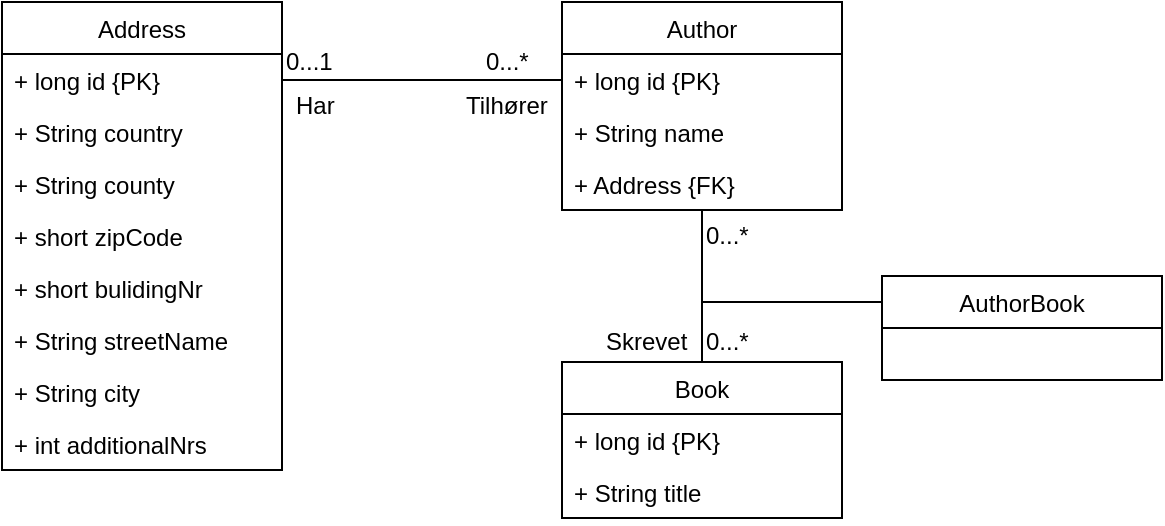 <mxfile version="12.1.7" type="device" pages="1"><diagram name="Page-1" id="c4acf3e9-155e-7222-9cf6-157b1a14988f"><mxGraphModel dx="1006" dy="688" grid="1" gridSize="10" guides="1" tooltips="1" connect="1" arrows="1" fold="1" page="0" pageScale="1" pageWidth="850" pageHeight="1100" background="#ffffff" math="0" shadow="0"><root><mxCell id="0"/><mxCell id="1" parent="0"/><mxCell id="axmRaRd2q9FfpyoHwWBL-1" value="Address" style="swimlane;fontStyle=0;childLayout=stackLayout;horizontal=1;startSize=26;fillColor=none;horizontalStack=0;resizeParent=1;resizeParentMax=0;resizeLast=0;collapsible=1;marginBottom=0;" vertex="1" parent="1"><mxGeometry x="80" y="80" width="140" height="234" as="geometry"/></mxCell><mxCell id="axmRaRd2q9FfpyoHwWBL-2" value="+ long id {PK}" style="text;strokeColor=none;fillColor=none;align=left;verticalAlign=top;spacingLeft=4;spacingRight=4;overflow=hidden;rotatable=0;points=[[0,0.5],[1,0.5]];portConstraint=eastwest;" vertex="1" parent="axmRaRd2q9FfpyoHwWBL-1"><mxGeometry y="26" width="140" height="26" as="geometry"/></mxCell><mxCell id="axmRaRd2q9FfpyoHwWBL-3" value="+ String country" style="text;strokeColor=none;fillColor=none;align=left;verticalAlign=top;spacingLeft=4;spacingRight=4;overflow=hidden;rotatable=0;points=[[0,0.5],[1,0.5]];portConstraint=eastwest;" vertex="1" parent="axmRaRd2q9FfpyoHwWBL-1"><mxGeometry y="52" width="140" height="26" as="geometry"/></mxCell><mxCell id="axmRaRd2q9FfpyoHwWBL-21" value="+ String county" style="text;strokeColor=none;fillColor=none;align=left;verticalAlign=top;spacingLeft=4;spacingRight=4;overflow=hidden;rotatable=0;points=[[0,0.5],[1,0.5]];portConstraint=eastwest;" vertex="1" parent="axmRaRd2q9FfpyoHwWBL-1"><mxGeometry y="78" width="140" height="26" as="geometry"/></mxCell><mxCell id="axmRaRd2q9FfpyoHwWBL-19" value="+ short zipCode" style="text;strokeColor=none;fillColor=none;align=left;verticalAlign=top;spacingLeft=4;spacingRight=4;overflow=hidden;rotatable=0;points=[[0,0.5],[1,0.5]];portConstraint=eastwest;" vertex="1" parent="axmRaRd2q9FfpyoHwWBL-1"><mxGeometry y="104" width="140" height="26" as="geometry"/></mxCell><mxCell id="axmRaRd2q9FfpyoHwWBL-20" value="+ short bulidingNr" style="text;strokeColor=none;fillColor=none;align=left;verticalAlign=top;spacingLeft=4;spacingRight=4;overflow=hidden;rotatable=0;points=[[0,0.5],[1,0.5]];portConstraint=eastwest;" vertex="1" parent="axmRaRd2q9FfpyoHwWBL-1"><mxGeometry y="130" width="140" height="26" as="geometry"/></mxCell><mxCell id="axmRaRd2q9FfpyoHwWBL-4" value="+ String streetName" style="text;strokeColor=none;fillColor=none;align=left;verticalAlign=top;spacingLeft=4;spacingRight=4;overflow=hidden;rotatable=0;points=[[0,0.5],[1,0.5]];portConstraint=eastwest;" vertex="1" parent="axmRaRd2q9FfpyoHwWBL-1"><mxGeometry y="156" width="140" height="26" as="geometry"/></mxCell><mxCell id="axmRaRd2q9FfpyoHwWBL-23" value="+ String city" style="text;strokeColor=none;fillColor=none;align=left;verticalAlign=top;spacingLeft=4;spacingRight=4;overflow=hidden;rotatable=0;points=[[0,0.5],[1,0.5]];portConstraint=eastwest;" vertex="1" parent="axmRaRd2q9FfpyoHwWBL-1"><mxGeometry y="182" width="140" height="26" as="geometry"/></mxCell><mxCell id="axmRaRd2q9FfpyoHwWBL-22" value="+ int additionalNrs" style="text;strokeColor=none;fillColor=none;align=left;verticalAlign=top;spacingLeft=4;spacingRight=4;overflow=hidden;rotatable=0;points=[[0,0.5],[1,0.5]];portConstraint=eastwest;" vertex="1" parent="axmRaRd2q9FfpyoHwWBL-1"><mxGeometry y="208" width="140" height="26" as="geometry"/></mxCell><mxCell id="axmRaRd2q9FfpyoHwWBL-24" style="edgeStyle=orthogonalEdgeStyle;rounded=0;orthogonalLoop=1;jettySize=auto;html=1;exitX=0.5;exitY=1;exitDx=0;exitDy=0;entryX=0.5;entryY=0;entryDx=0;entryDy=0;endArrow=none;endFill=0;" edge="1" parent="1" source="axmRaRd2q9FfpyoHwWBL-6" target="axmRaRd2q9FfpyoHwWBL-10"><mxGeometry relative="1" as="geometry"/></mxCell><mxCell id="axmRaRd2q9FfpyoHwWBL-6" value="Author" style="swimlane;fontStyle=0;childLayout=stackLayout;horizontal=1;startSize=26;fillColor=none;horizontalStack=0;resizeParent=1;resizeParentMax=0;resizeLast=0;collapsible=1;marginBottom=0;" vertex="1" parent="1"><mxGeometry x="360" y="80" width="140" height="104" as="geometry"/></mxCell><mxCell id="axmRaRd2q9FfpyoHwWBL-7" value="+ long id {PK}" style="text;strokeColor=none;fillColor=none;align=left;verticalAlign=top;spacingLeft=4;spacingRight=4;overflow=hidden;rotatable=0;points=[[0,0.5],[1,0.5]];portConstraint=eastwest;" vertex="1" parent="axmRaRd2q9FfpyoHwWBL-6"><mxGeometry y="26" width="140" height="26" as="geometry"/></mxCell><mxCell id="axmRaRd2q9FfpyoHwWBL-8" value="+ String name" style="text;strokeColor=none;fillColor=none;align=left;verticalAlign=top;spacingLeft=4;spacingRight=4;overflow=hidden;rotatable=0;points=[[0,0.5],[1,0.5]];portConstraint=eastwest;" vertex="1" parent="axmRaRd2q9FfpyoHwWBL-6"><mxGeometry y="52" width="140" height="26" as="geometry"/></mxCell><mxCell id="axmRaRd2q9FfpyoHwWBL-9" value="+ Address {FK}" style="text;strokeColor=none;fillColor=none;align=left;verticalAlign=top;spacingLeft=4;spacingRight=4;overflow=hidden;rotatable=0;points=[[0,0.5],[1,0.5]];portConstraint=eastwest;" vertex="1" parent="axmRaRd2q9FfpyoHwWBL-6"><mxGeometry y="78" width="140" height="26" as="geometry"/></mxCell><mxCell id="axmRaRd2q9FfpyoHwWBL-10" value="Book" style="swimlane;fontStyle=0;childLayout=stackLayout;horizontal=1;startSize=26;fillColor=none;horizontalStack=0;resizeParent=1;resizeParentMax=0;resizeLast=0;collapsible=1;marginBottom=0;" vertex="1" parent="1"><mxGeometry x="360" y="260" width="140" height="78" as="geometry"/></mxCell><mxCell id="axmRaRd2q9FfpyoHwWBL-11" value="+ long id {PK}" style="text;strokeColor=none;fillColor=none;align=left;verticalAlign=top;spacingLeft=4;spacingRight=4;overflow=hidden;rotatable=0;points=[[0,0.5],[1,0.5]];portConstraint=eastwest;" vertex="1" parent="axmRaRd2q9FfpyoHwWBL-10"><mxGeometry y="26" width="140" height="26" as="geometry"/></mxCell><mxCell id="axmRaRd2q9FfpyoHwWBL-12" value="+ String title" style="text;strokeColor=none;fillColor=none;align=left;verticalAlign=top;spacingLeft=4;spacingRight=4;overflow=hidden;rotatable=0;points=[[0,0.5],[1,0.5]];portConstraint=eastwest;" vertex="1" parent="axmRaRd2q9FfpyoHwWBL-10"><mxGeometry y="52" width="140" height="26" as="geometry"/></mxCell><mxCell id="axmRaRd2q9FfpyoHwWBL-27" style="edgeStyle=orthogonalEdgeStyle;rounded=0;orthogonalLoop=1;jettySize=auto;html=1;exitX=0;exitY=0.25;exitDx=0;exitDy=0;endArrow=none;endFill=0;" edge="1" parent="1" source="axmRaRd2q9FfpyoHwWBL-14"><mxGeometry relative="1" as="geometry"><mxPoint x="430" y="230" as="targetPoint"/></mxGeometry></mxCell><mxCell id="axmRaRd2q9FfpyoHwWBL-14" value="AuthorBook" style="swimlane;fontStyle=0;childLayout=stackLayout;horizontal=1;startSize=26;fillColor=none;horizontalStack=0;resizeParent=1;resizeParentMax=0;resizeLast=0;collapsible=1;marginBottom=0;" vertex="1" parent="1"><mxGeometry x="520" y="217" width="140" height="52" as="geometry"/></mxCell><mxCell id="axmRaRd2q9FfpyoHwWBL-25" value="0...*" style="text;html=1;resizable=0;points=[];autosize=1;align=left;verticalAlign=top;spacingTop=-4;" vertex="1" parent="1"><mxGeometry x="430" y="187" width="40" height="20" as="geometry"/></mxCell><mxCell id="axmRaRd2q9FfpyoHwWBL-26" value="0...*" style="text;html=1;resizable=0;points=[];autosize=1;align=left;verticalAlign=top;spacingTop=-4;" vertex="1" parent="1"><mxGeometry x="430" y="240" width="40" height="20" as="geometry"/></mxCell><mxCell id="axmRaRd2q9FfpyoHwWBL-28" style="edgeStyle=orthogonalEdgeStyle;rounded=0;orthogonalLoop=1;jettySize=auto;html=1;exitX=0;exitY=0.5;exitDx=0;exitDy=0;entryX=1;entryY=0.5;entryDx=0;entryDy=0;endArrow=none;endFill=0;" edge="1" parent="1" source="axmRaRd2q9FfpyoHwWBL-7" target="axmRaRd2q9FfpyoHwWBL-2"><mxGeometry relative="1" as="geometry"/></mxCell><mxCell id="axmRaRd2q9FfpyoHwWBL-29" value="0...1" style="text;html=1;resizable=0;points=[];autosize=1;align=left;verticalAlign=top;spacingTop=-4;" vertex="1" parent="1"><mxGeometry x="220" y="100" width="40" height="20" as="geometry"/></mxCell><mxCell id="axmRaRd2q9FfpyoHwWBL-30" value="0...*" style="text;html=1;resizable=0;points=[];autosize=1;align=left;verticalAlign=top;spacingTop=-4;" vertex="1" parent="1"><mxGeometry x="320" y="100" width="40" height="20" as="geometry"/></mxCell><mxCell id="axmRaRd2q9FfpyoHwWBL-31" value="Har" style="text;html=1;resizable=0;points=[];autosize=1;align=left;verticalAlign=top;spacingTop=-4;" vertex="1" parent="1"><mxGeometry x="225" y="122" width="30" height="20" as="geometry"/></mxCell><mxCell id="axmRaRd2q9FfpyoHwWBL-32" value="Tilhører" style="text;html=1;resizable=0;points=[];autosize=1;align=left;verticalAlign=top;spacingTop=-4;" vertex="1" parent="1"><mxGeometry x="310" y="122" width="60" height="20" as="geometry"/></mxCell><mxCell id="axmRaRd2q9FfpyoHwWBL-33" value="Skrevet" style="text;html=1;resizable=0;points=[];autosize=1;align=left;verticalAlign=top;spacingTop=-4;" vertex="1" parent="1"><mxGeometry x="380" y="240" width="60" height="20" as="geometry"/></mxCell></root></mxGraphModel></diagram></mxfile>